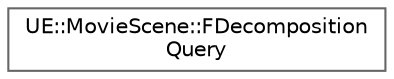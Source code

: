 digraph "Graphical Class Hierarchy"
{
 // INTERACTIVE_SVG=YES
 // LATEX_PDF_SIZE
  bgcolor="transparent";
  edge [fontname=Helvetica,fontsize=10,labelfontname=Helvetica,labelfontsize=10];
  node [fontname=Helvetica,fontsize=10,shape=box,height=0.2,width=0.4];
  rankdir="LR";
  Node0 [id="Node000000",label="UE::MovieScene::FDecomposition\lQuery",height=0.2,width=0.4,color="grey40", fillcolor="white", style="filled",URL="$d3/d42/structUE_1_1MovieScene_1_1FDecompositionQuery.html",tooltip="Structure used to decompose the blended result of multiple components."];
}
